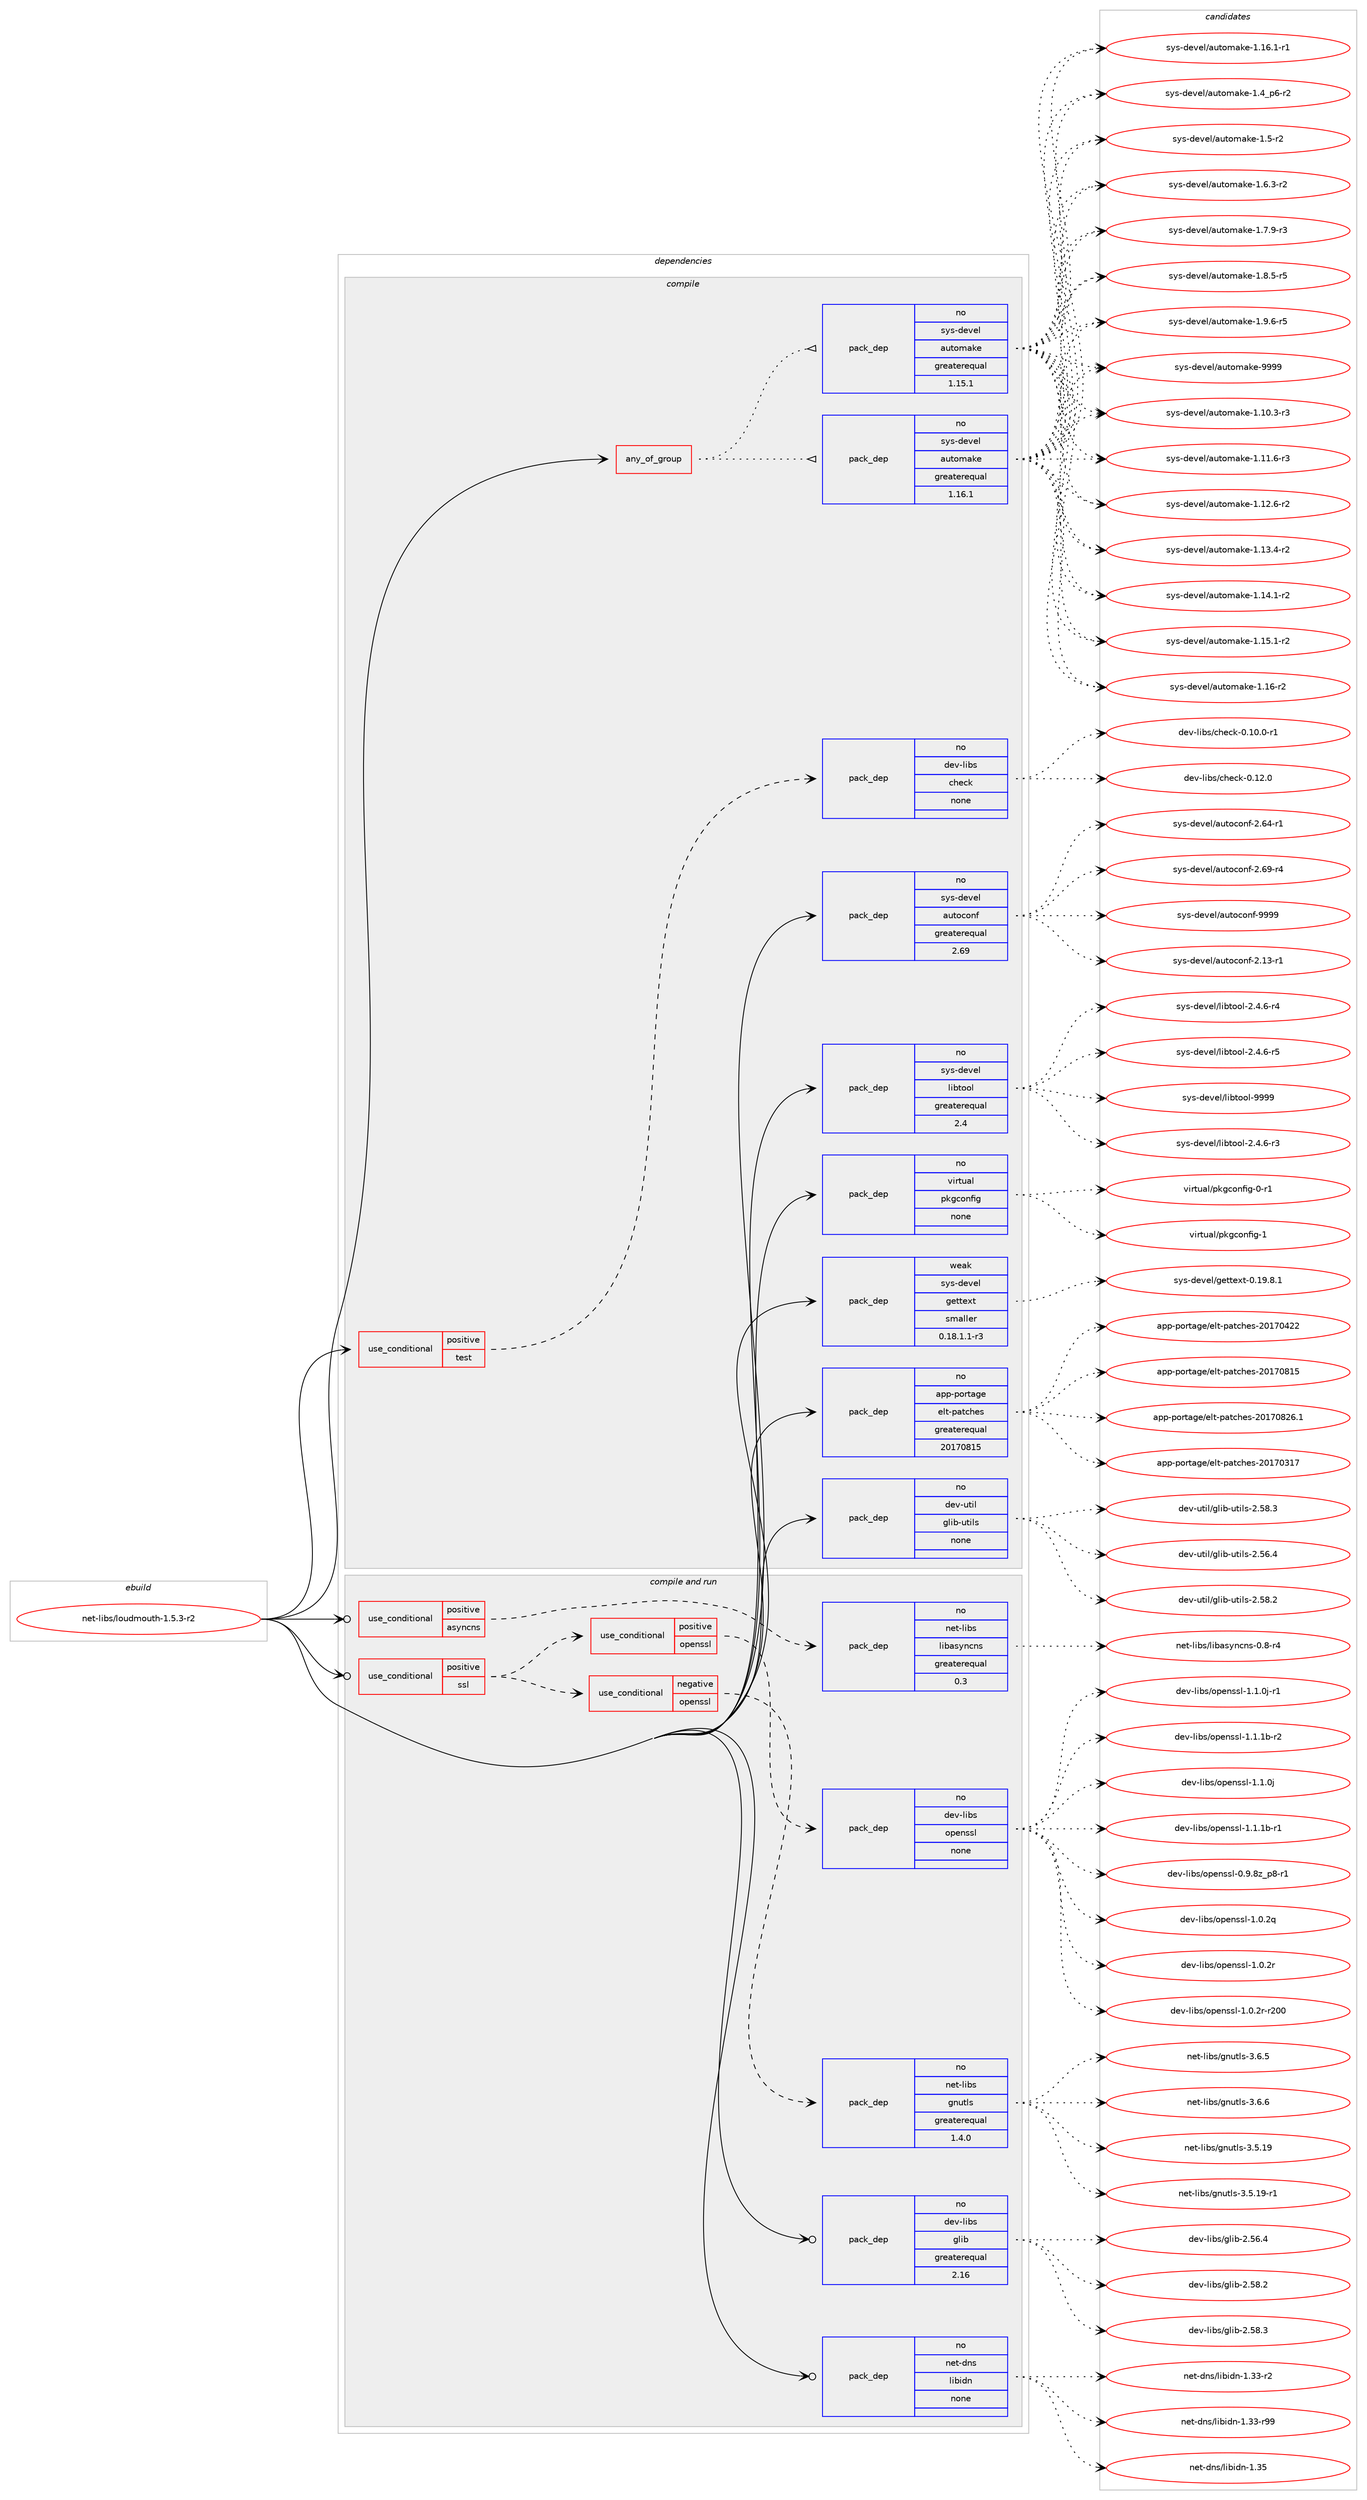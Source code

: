 digraph prolog {

# *************
# Graph options
# *************

newrank=true;
concentrate=true;
compound=true;
graph [rankdir=LR,fontname=Helvetica,fontsize=10,ranksep=1.5];#, ranksep=2.5, nodesep=0.2];
edge  [arrowhead=vee];
node  [fontname=Helvetica,fontsize=10];

# **********
# The ebuild
# **********

subgraph cluster_leftcol {
color=gray;
rank=same;
label=<<i>ebuild</i>>;
id [label="net-libs/loudmouth-1.5.3-r2", color=red, width=4, href="../net-libs/loudmouth-1.5.3-r2.svg"];
}

# ****************
# The dependencies
# ****************

subgraph cluster_midcol {
color=gray;
label=<<i>dependencies</i>>;
subgraph cluster_compile {
fillcolor="#eeeeee";
style=filled;
label=<<i>compile</i>>;
subgraph any52 {
dependency1474 [label=<<TABLE BORDER="0" CELLBORDER="1" CELLSPACING="0" CELLPADDING="4"><TR><TD CELLPADDING="10">any_of_group</TD></TR></TABLE>>, shape=none, color=red];subgraph pack1265 {
dependency1475 [label=<<TABLE BORDER="0" CELLBORDER="1" CELLSPACING="0" CELLPADDING="4" WIDTH="220"><TR><TD ROWSPAN="6" CELLPADDING="30">pack_dep</TD></TR><TR><TD WIDTH="110">no</TD></TR><TR><TD>sys-devel</TD></TR><TR><TD>automake</TD></TR><TR><TD>greaterequal</TD></TR><TR><TD>1.16.1</TD></TR></TABLE>>, shape=none, color=blue];
}
dependency1474:e -> dependency1475:w [weight=20,style="dotted",arrowhead="oinv"];
subgraph pack1266 {
dependency1476 [label=<<TABLE BORDER="0" CELLBORDER="1" CELLSPACING="0" CELLPADDING="4" WIDTH="220"><TR><TD ROWSPAN="6" CELLPADDING="30">pack_dep</TD></TR><TR><TD WIDTH="110">no</TD></TR><TR><TD>sys-devel</TD></TR><TR><TD>automake</TD></TR><TR><TD>greaterequal</TD></TR><TR><TD>1.15.1</TD></TR></TABLE>>, shape=none, color=blue];
}
dependency1474:e -> dependency1476:w [weight=20,style="dotted",arrowhead="oinv"];
}
id:e -> dependency1474:w [weight=20,style="solid",arrowhead="vee"];
subgraph cond156 {
dependency1477 [label=<<TABLE BORDER="0" CELLBORDER="1" CELLSPACING="0" CELLPADDING="4"><TR><TD ROWSPAN="3" CELLPADDING="10">use_conditional</TD></TR><TR><TD>positive</TD></TR><TR><TD>test</TD></TR></TABLE>>, shape=none, color=red];
subgraph pack1267 {
dependency1478 [label=<<TABLE BORDER="0" CELLBORDER="1" CELLSPACING="0" CELLPADDING="4" WIDTH="220"><TR><TD ROWSPAN="6" CELLPADDING="30">pack_dep</TD></TR><TR><TD WIDTH="110">no</TD></TR><TR><TD>dev-libs</TD></TR><TR><TD>check</TD></TR><TR><TD>none</TD></TR><TR><TD></TD></TR></TABLE>>, shape=none, color=blue];
}
dependency1477:e -> dependency1478:w [weight=20,style="dashed",arrowhead="vee"];
}
id:e -> dependency1477:w [weight=20,style="solid",arrowhead="vee"];
subgraph pack1268 {
dependency1479 [label=<<TABLE BORDER="0" CELLBORDER="1" CELLSPACING="0" CELLPADDING="4" WIDTH="220"><TR><TD ROWSPAN="6" CELLPADDING="30">pack_dep</TD></TR><TR><TD WIDTH="110">no</TD></TR><TR><TD>app-portage</TD></TR><TR><TD>elt-patches</TD></TR><TR><TD>greaterequal</TD></TR><TR><TD>20170815</TD></TR></TABLE>>, shape=none, color=blue];
}
id:e -> dependency1479:w [weight=20,style="solid",arrowhead="vee"];
subgraph pack1269 {
dependency1480 [label=<<TABLE BORDER="0" CELLBORDER="1" CELLSPACING="0" CELLPADDING="4" WIDTH="220"><TR><TD ROWSPAN="6" CELLPADDING="30">pack_dep</TD></TR><TR><TD WIDTH="110">no</TD></TR><TR><TD>dev-util</TD></TR><TR><TD>glib-utils</TD></TR><TR><TD>none</TD></TR><TR><TD></TD></TR></TABLE>>, shape=none, color=blue];
}
id:e -> dependency1480:w [weight=20,style="solid",arrowhead="vee"];
subgraph pack1270 {
dependency1481 [label=<<TABLE BORDER="0" CELLBORDER="1" CELLSPACING="0" CELLPADDING="4" WIDTH="220"><TR><TD ROWSPAN="6" CELLPADDING="30">pack_dep</TD></TR><TR><TD WIDTH="110">no</TD></TR><TR><TD>sys-devel</TD></TR><TR><TD>autoconf</TD></TR><TR><TD>greaterequal</TD></TR><TR><TD>2.69</TD></TR></TABLE>>, shape=none, color=blue];
}
id:e -> dependency1481:w [weight=20,style="solid",arrowhead="vee"];
subgraph pack1271 {
dependency1482 [label=<<TABLE BORDER="0" CELLBORDER="1" CELLSPACING="0" CELLPADDING="4" WIDTH="220"><TR><TD ROWSPAN="6" CELLPADDING="30">pack_dep</TD></TR><TR><TD WIDTH="110">no</TD></TR><TR><TD>sys-devel</TD></TR><TR><TD>libtool</TD></TR><TR><TD>greaterequal</TD></TR><TR><TD>2.4</TD></TR></TABLE>>, shape=none, color=blue];
}
id:e -> dependency1482:w [weight=20,style="solid",arrowhead="vee"];
subgraph pack1272 {
dependency1483 [label=<<TABLE BORDER="0" CELLBORDER="1" CELLSPACING="0" CELLPADDING="4" WIDTH="220"><TR><TD ROWSPAN="6" CELLPADDING="30">pack_dep</TD></TR><TR><TD WIDTH="110">no</TD></TR><TR><TD>virtual</TD></TR><TR><TD>pkgconfig</TD></TR><TR><TD>none</TD></TR><TR><TD></TD></TR></TABLE>>, shape=none, color=blue];
}
id:e -> dependency1483:w [weight=20,style="solid",arrowhead="vee"];
subgraph pack1273 {
dependency1484 [label=<<TABLE BORDER="0" CELLBORDER="1" CELLSPACING="0" CELLPADDING="4" WIDTH="220"><TR><TD ROWSPAN="6" CELLPADDING="30">pack_dep</TD></TR><TR><TD WIDTH="110">weak</TD></TR><TR><TD>sys-devel</TD></TR><TR><TD>gettext</TD></TR><TR><TD>smaller</TD></TR><TR><TD>0.18.1.1-r3</TD></TR></TABLE>>, shape=none, color=blue];
}
id:e -> dependency1484:w [weight=20,style="solid",arrowhead="vee"];
}
subgraph cluster_compileandrun {
fillcolor="#eeeeee";
style=filled;
label=<<i>compile and run</i>>;
subgraph cond157 {
dependency1485 [label=<<TABLE BORDER="0" CELLBORDER="1" CELLSPACING="0" CELLPADDING="4"><TR><TD ROWSPAN="3" CELLPADDING="10">use_conditional</TD></TR><TR><TD>positive</TD></TR><TR><TD>asyncns</TD></TR></TABLE>>, shape=none, color=red];
subgraph pack1274 {
dependency1486 [label=<<TABLE BORDER="0" CELLBORDER="1" CELLSPACING="0" CELLPADDING="4" WIDTH="220"><TR><TD ROWSPAN="6" CELLPADDING="30">pack_dep</TD></TR><TR><TD WIDTH="110">no</TD></TR><TR><TD>net-libs</TD></TR><TR><TD>libasyncns</TD></TR><TR><TD>greaterequal</TD></TR><TR><TD>0.3</TD></TR></TABLE>>, shape=none, color=blue];
}
dependency1485:e -> dependency1486:w [weight=20,style="dashed",arrowhead="vee"];
}
id:e -> dependency1485:w [weight=20,style="solid",arrowhead="odotvee"];
subgraph cond158 {
dependency1487 [label=<<TABLE BORDER="0" CELLBORDER="1" CELLSPACING="0" CELLPADDING="4"><TR><TD ROWSPAN="3" CELLPADDING="10">use_conditional</TD></TR><TR><TD>positive</TD></TR><TR><TD>ssl</TD></TR></TABLE>>, shape=none, color=red];
subgraph cond159 {
dependency1488 [label=<<TABLE BORDER="0" CELLBORDER="1" CELLSPACING="0" CELLPADDING="4"><TR><TD ROWSPAN="3" CELLPADDING="10">use_conditional</TD></TR><TR><TD>negative</TD></TR><TR><TD>openssl</TD></TR></TABLE>>, shape=none, color=red];
subgraph pack1275 {
dependency1489 [label=<<TABLE BORDER="0" CELLBORDER="1" CELLSPACING="0" CELLPADDING="4" WIDTH="220"><TR><TD ROWSPAN="6" CELLPADDING="30">pack_dep</TD></TR><TR><TD WIDTH="110">no</TD></TR><TR><TD>net-libs</TD></TR><TR><TD>gnutls</TD></TR><TR><TD>greaterequal</TD></TR><TR><TD>1.4.0</TD></TR></TABLE>>, shape=none, color=blue];
}
dependency1488:e -> dependency1489:w [weight=20,style="dashed",arrowhead="vee"];
}
dependency1487:e -> dependency1488:w [weight=20,style="dashed",arrowhead="vee"];
subgraph cond160 {
dependency1490 [label=<<TABLE BORDER="0" CELLBORDER="1" CELLSPACING="0" CELLPADDING="4"><TR><TD ROWSPAN="3" CELLPADDING="10">use_conditional</TD></TR><TR><TD>positive</TD></TR><TR><TD>openssl</TD></TR></TABLE>>, shape=none, color=red];
subgraph pack1276 {
dependency1491 [label=<<TABLE BORDER="0" CELLBORDER="1" CELLSPACING="0" CELLPADDING="4" WIDTH="220"><TR><TD ROWSPAN="6" CELLPADDING="30">pack_dep</TD></TR><TR><TD WIDTH="110">no</TD></TR><TR><TD>dev-libs</TD></TR><TR><TD>openssl</TD></TR><TR><TD>none</TD></TR><TR><TD></TD></TR></TABLE>>, shape=none, color=blue];
}
dependency1490:e -> dependency1491:w [weight=20,style="dashed",arrowhead="vee"];
}
dependency1487:e -> dependency1490:w [weight=20,style="dashed",arrowhead="vee"];
}
id:e -> dependency1487:w [weight=20,style="solid",arrowhead="odotvee"];
subgraph pack1277 {
dependency1492 [label=<<TABLE BORDER="0" CELLBORDER="1" CELLSPACING="0" CELLPADDING="4" WIDTH="220"><TR><TD ROWSPAN="6" CELLPADDING="30">pack_dep</TD></TR><TR><TD WIDTH="110">no</TD></TR><TR><TD>dev-libs</TD></TR><TR><TD>glib</TD></TR><TR><TD>greaterequal</TD></TR><TR><TD>2.16</TD></TR></TABLE>>, shape=none, color=blue];
}
id:e -> dependency1492:w [weight=20,style="solid",arrowhead="odotvee"];
subgraph pack1278 {
dependency1493 [label=<<TABLE BORDER="0" CELLBORDER="1" CELLSPACING="0" CELLPADDING="4" WIDTH="220"><TR><TD ROWSPAN="6" CELLPADDING="30">pack_dep</TD></TR><TR><TD WIDTH="110">no</TD></TR><TR><TD>net-dns</TD></TR><TR><TD>libidn</TD></TR><TR><TD>none</TD></TR><TR><TD></TD></TR></TABLE>>, shape=none, color=blue];
}
id:e -> dependency1493:w [weight=20,style="solid",arrowhead="odotvee"];
}
subgraph cluster_run {
fillcolor="#eeeeee";
style=filled;
label=<<i>run</i>>;
}
}

# **************
# The candidates
# **************

subgraph cluster_choices {
rank=same;
color=gray;
label=<<i>candidates</i>>;

subgraph choice1265 {
color=black;
nodesep=1;
choice11512111545100101118101108479711711611110997107101454946494846514511451 [label="sys-devel/automake-1.10.3-r3", color=red, width=4,href="../sys-devel/automake-1.10.3-r3.svg"];
choice11512111545100101118101108479711711611110997107101454946494946544511451 [label="sys-devel/automake-1.11.6-r3", color=red, width=4,href="../sys-devel/automake-1.11.6-r3.svg"];
choice11512111545100101118101108479711711611110997107101454946495046544511450 [label="sys-devel/automake-1.12.6-r2", color=red, width=4,href="../sys-devel/automake-1.12.6-r2.svg"];
choice11512111545100101118101108479711711611110997107101454946495146524511450 [label="sys-devel/automake-1.13.4-r2", color=red, width=4,href="../sys-devel/automake-1.13.4-r2.svg"];
choice11512111545100101118101108479711711611110997107101454946495246494511450 [label="sys-devel/automake-1.14.1-r2", color=red, width=4,href="../sys-devel/automake-1.14.1-r2.svg"];
choice11512111545100101118101108479711711611110997107101454946495346494511450 [label="sys-devel/automake-1.15.1-r2", color=red, width=4,href="../sys-devel/automake-1.15.1-r2.svg"];
choice1151211154510010111810110847971171161111099710710145494649544511450 [label="sys-devel/automake-1.16-r2", color=red, width=4,href="../sys-devel/automake-1.16-r2.svg"];
choice11512111545100101118101108479711711611110997107101454946495446494511449 [label="sys-devel/automake-1.16.1-r1", color=red, width=4,href="../sys-devel/automake-1.16.1-r1.svg"];
choice115121115451001011181011084797117116111109971071014549465295112544511450 [label="sys-devel/automake-1.4_p6-r2", color=red, width=4,href="../sys-devel/automake-1.4_p6-r2.svg"];
choice11512111545100101118101108479711711611110997107101454946534511450 [label="sys-devel/automake-1.5-r2", color=red, width=4,href="../sys-devel/automake-1.5-r2.svg"];
choice115121115451001011181011084797117116111109971071014549465446514511450 [label="sys-devel/automake-1.6.3-r2", color=red, width=4,href="../sys-devel/automake-1.6.3-r2.svg"];
choice115121115451001011181011084797117116111109971071014549465546574511451 [label="sys-devel/automake-1.7.9-r3", color=red, width=4,href="../sys-devel/automake-1.7.9-r3.svg"];
choice115121115451001011181011084797117116111109971071014549465646534511453 [label="sys-devel/automake-1.8.5-r5", color=red, width=4,href="../sys-devel/automake-1.8.5-r5.svg"];
choice115121115451001011181011084797117116111109971071014549465746544511453 [label="sys-devel/automake-1.9.6-r5", color=red, width=4,href="../sys-devel/automake-1.9.6-r5.svg"];
choice115121115451001011181011084797117116111109971071014557575757 [label="sys-devel/automake-9999", color=red, width=4,href="../sys-devel/automake-9999.svg"];
dependency1475:e -> choice11512111545100101118101108479711711611110997107101454946494846514511451:w [style=dotted,weight="100"];
dependency1475:e -> choice11512111545100101118101108479711711611110997107101454946494946544511451:w [style=dotted,weight="100"];
dependency1475:e -> choice11512111545100101118101108479711711611110997107101454946495046544511450:w [style=dotted,weight="100"];
dependency1475:e -> choice11512111545100101118101108479711711611110997107101454946495146524511450:w [style=dotted,weight="100"];
dependency1475:e -> choice11512111545100101118101108479711711611110997107101454946495246494511450:w [style=dotted,weight="100"];
dependency1475:e -> choice11512111545100101118101108479711711611110997107101454946495346494511450:w [style=dotted,weight="100"];
dependency1475:e -> choice1151211154510010111810110847971171161111099710710145494649544511450:w [style=dotted,weight="100"];
dependency1475:e -> choice11512111545100101118101108479711711611110997107101454946495446494511449:w [style=dotted,weight="100"];
dependency1475:e -> choice115121115451001011181011084797117116111109971071014549465295112544511450:w [style=dotted,weight="100"];
dependency1475:e -> choice11512111545100101118101108479711711611110997107101454946534511450:w [style=dotted,weight="100"];
dependency1475:e -> choice115121115451001011181011084797117116111109971071014549465446514511450:w [style=dotted,weight="100"];
dependency1475:e -> choice115121115451001011181011084797117116111109971071014549465546574511451:w [style=dotted,weight="100"];
dependency1475:e -> choice115121115451001011181011084797117116111109971071014549465646534511453:w [style=dotted,weight="100"];
dependency1475:e -> choice115121115451001011181011084797117116111109971071014549465746544511453:w [style=dotted,weight="100"];
dependency1475:e -> choice115121115451001011181011084797117116111109971071014557575757:w [style=dotted,weight="100"];
}
subgraph choice1266 {
color=black;
nodesep=1;
choice11512111545100101118101108479711711611110997107101454946494846514511451 [label="sys-devel/automake-1.10.3-r3", color=red, width=4,href="../sys-devel/automake-1.10.3-r3.svg"];
choice11512111545100101118101108479711711611110997107101454946494946544511451 [label="sys-devel/automake-1.11.6-r3", color=red, width=4,href="../sys-devel/automake-1.11.6-r3.svg"];
choice11512111545100101118101108479711711611110997107101454946495046544511450 [label="sys-devel/automake-1.12.6-r2", color=red, width=4,href="../sys-devel/automake-1.12.6-r2.svg"];
choice11512111545100101118101108479711711611110997107101454946495146524511450 [label="sys-devel/automake-1.13.4-r2", color=red, width=4,href="../sys-devel/automake-1.13.4-r2.svg"];
choice11512111545100101118101108479711711611110997107101454946495246494511450 [label="sys-devel/automake-1.14.1-r2", color=red, width=4,href="../sys-devel/automake-1.14.1-r2.svg"];
choice11512111545100101118101108479711711611110997107101454946495346494511450 [label="sys-devel/automake-1.15.1-r2", color=red, width=4,href="../sys-devel/automake-1.15.1-r2.svg"];
choice1151211154510010111810110847971171161111099710710145494649544511450 [label="sys-devel/automake-1.16-r2", color=red, width=4,href="../sys-devel/automake-1.16-r2.svg"];
choice11512111545100101118101108479711711611110997107101454946495446494511449 [label="sys-devel/automake-1.16.1-r1", color=red, width=4,href="../sys-devel/automake-1.16.1-r1.svg"];
choice115121115451001011181011084797117116111109971071014549465295112544511450 [label="sys-devel/automake-1.4_p6-r2", color=red, width=4,href="../sys-devel/automake-1.4_p6-r2.svg"];
choice11512111545100101118101108479711711611110997107101454946534511450 [label="sys-devel/automake-1.5-r2", color=red, width=4,href="../sys-devel/automake-1.5-r2.svg"];
choice115121115451001011181011084797117116111109971071014549465446514511450 [label="sys-devel/automake-1.6.3-r2", color=red, width=4,href="../sys-devel/automake-1.6.3-r2.svg"];
choice115121115451001011181011084797117116111109971071014549465546574511451 [label="sys-devel/automake-1.7.9-r3", color=red, width=4,href="../sys-devel/automake-1.7.9-r3.svg"];
choice115121115451001011181011084797117116111109971071014549465646534511453 [label="sys-devel/automake-1.8.5-r5", color=red, width=4,href="../sys-devel/automake-1.8.5-r5.svg"];
choice115121115451001011181011084797117116111109971071014549465746544511453 [label="sys-devel/automake-1.9.6-r5", color=red, width=4,href="../sys-devel/automake-1.9.6-r5.svg"];
choice115121115451001011181011084797117116111109971071014557575757 [label="sys-devel/automake-9999", color=red, width=4,href="../sys-devel/automake-9999.svg"];
dependency1476:e -> choice11512111545100101118101108479711711611110997107101454946494846514511451:w [style=dotted,weight="100"];
dependency1476:e -> choice11512111545100101118101108479711711611110997107101454946494946544511451:w [style=dotted,weight="100"];
dependency1476:e -> choice11512111545100101118101108479711711611110997107101454946495046544511450:w [style=dotted,weight="100"];
dependency1476:e -> choice11512111545100101118101108479711711611110997107101454946495146524511450:w [style=dotted,weight="100"];
dependency1476:e -> choice11512111545100101118101108479711711611110997107101454946495246494511450:w [style=dotted,weight="100"];
dependency1476:e -> choice11512111545100101118101108479711711611110997107101454946495346494511450:w [style=dotted,weight="100"];
dependency1476:e -> choice1151211154510010111810110847971171161111099710710145494649544511450:w [style=dotted,weight="100"];
dependency1476:e -> choice11512111545100101118101108479711711611110997107101454946495446494511449:w [style=dotted,weight="100"];
dependency1476:e -> choice115121115451001011181011084797117116111109971071014549465295112544511450:w [style=dotted,weight="100"];
dependency1476:e -> choice11512111545100101118101108479711711611110997107101454946534511450:w [style=dotted,weight="100"];
dependency1476:e -> choice115121115451001011181011084797117116111109971071014549465446514511450:w [style=dotted,weight="100"];
dependency1476:e -> choice115121115451001011181011084797117116111109971071014549465546574511451:w [style=dotted,weight="100"];
dependency1476:e -> choice115121115451001011181011084797117116111109971071014549465646534511453:w [style=dotted,weight="100"];
dependency1476:e -> choice115121115451001011181011084797117116111109971071014549465746544511453:w [style=dotted,weight="100"];
dependency1476:e -> choice115121115451001011181011084797117116111109971071014557575757:w [style=dotted,weight="100"];
}
subgraph choice1267 {
color=black;
nodesep=1;
choice1001011184510810598115479910410199107454846494846484511449 [label="dev-libs/check-0.10.0-r1", color=red, width=4,href="../dev-libs/check-0.10.0-r1.svg"];
choice100101118451081059811547991041019910745484649504648 [label="dev-libs/check-0.12.0", color=red, width=4,href="../dev-libs/check-0.12.0.svg"];
dependency1478:e -> choice1001011184510810598115479910410199107454846494846484511449:w [style=dotted,weight="100"];
dependency1478:e -> choice100101118451081059811547991041019910745484649504648:w [style=dotted,weight="100"];
}
subgraph choice1268 {
color=black;
nodesep=1;
choice97112112451121111141169710310147101108116451129711699104101115455048495548514955 [label="app-portage/elt-patches-20170317", color=red, width=4,href="../app-portage/elt-patches-20170317.svg"];
choice97112112451121111141169710310147101108116451129711699104101115455048495548525050 [label="app-portage/elt-patches-20170422", color=red, width=4,href="../app-portage/elt-patches-20170422.svg"];
choice97112112451121111141169710310147101108116451129711699104101115455048495548564953 [label="app-portage/elt-patches-20170815", color=red, width=4,href="../app-portage/elt-patches-20170815.svg"];
choice971121124511211111411697103101471011081164511297116991041011154550484955485650544649 [label="app-portage/elt-patches-20170826.1", color=red, width=4,href="../app-portage/elt-patches-20170826.1.svg"];
dependency1479:e -> choice97112112451121111141169710310147101108116451129711699104101115455048495548514955:w [style=dotted,weight="100"];
dependency1479:e -> choice97112112451121111141169710310147101108116451129711699104101115455048495548525050:w [style=dotted,weight="100"];
dependency1479:e -> choice97112112451121111141169710310147101108116451129711699104101115455048495548564953:w [style=dotted,weight="100"];
dependency1479:e -> choice971121124511211111411697103101471011081164511297116991041011154550484955485650544649:w [style=dotted,weight="100"];
}
subgraph choice1269 {
color=black;
nodesep=1;
choice1001011184511711610510847103108105984511711610510811545504653544652 [label="dev-util/glib-utils-2.56.4", color=red, width=4,href="../dev-util/glib-utils-2.56.4.svg"];
choice1001011184511711610510847103108105984511711610510811545504653564650 [label="dev-util/glib-utils-2.58.2", color=red, width=4,href="../dev-util/glib-utils-2.58.2.svg"];
choice1001011184511711610510847103108105984511711610510811545504653564651 [label="dev-util/glib-utils-2.58.3", color=red, width=4,href="../dev-util/glib-utils-2.58.3.svg"];
dependency1480:e -> choice1001011184511711610510847103108105984511711610510811545504653544652:w [style=dotted,weight="100"];
dependency1480:e -> choice1001011184511711610510847103108105984511711610510811545504653564650:w [style=dotted,weight="100"];
dependency1480:e -> choice1001011184511711610510847103108105984511711610510811545504653564651:w [style=dotted,weight="100"];
}
subgraph choice1270 {
color=black;
nodesep=1;
choice1151211154510010111810110847971171161119911111010245504649514511449 [label="sys-devel/autoconf-2.13-r1", color=red, width=4,href="../sys-devel/autoconf-2.13-r1.svg"];
choice1151211154510010111810110847971171161119911111010245504654524511449 [label="sys-devel/autoconf-2.64-r1", color=red, width=4,href="../sys-devel/autoconf-2.64-r1.svg"];
choice1151211154510010111810110847971171161119911111010245504654574511452 [label="sys-devel/autoconf-2.69-r4", color=red, width=4,href="../sys-devel/autoconf-2.69-r4.svg"];
choice115121115451001011181011084797117116111991111101024557575757 [label="sys-devel/autoconf-9999", color=red, width=4,href="../sys-devel/autoconf-9999.svg"];
dependency1481:e -> choice1151211154510010111810110847971171161119911111010245504649514511449:w [style=dotted,weight="100"];
dependency1481:e -> choice1151211154510010111810110847971171161119911111010245504654524511449:w [style=dotted,weight="100"];
dependency1481:e -> choice1151211154510010111810110847971171161119911111010245504654574511452:w [style=dotted,weight="100"];
dependency1481:e -> choice115121115451001011181011084797117116111991111101024557575757:w [style=dotted,weight="100"];
}
subgraph choice1271 {
color=black;
nodesep=1;
choice1151211154510010111810110847108105981161111111084550465246544511451 [label="sys-devel/libtool-2.4.6-r3", color=red, width=4,href="../sys-devel/libtool-2.4.6-r3.svg"];
choice1151211154510010111810110847108105981161111111084550465246544511452 [label="sys-devel/libtool-2.4.6-r4", color=red, width=4,href="../sys-devel/libtool-2.4.6-r4.svg"];
choice1151211154510010111810110847108105981161111111084550465246544511453 [label="sys-devel/libtool-2.4.6-r5", color=red, width=4,href="../sys-devel/libtool-2.4.6-r5.svg"];
choice1151211154510010111810110847108105981161111111084557575757 [label="sys-devel/libtool-9999", color=red, width=4,href="../sys-devel/libtool-9999.svg"];
dependency1482:e -> choice1151211154510010111810110847108105981161111111084550465246544511451:w [style=dotted,weight="100"];
dependency1482:e -> choice1151211154510010111810110847108105981161111111084550465246544511452:w [style=dotted,weight="100"];
dependency1482:e -> choice1151211154510010111810110847108105981161111111084550465246544511453:w [style=dotted,weight="100"];
dependency1482:e -> choice1151211154510010111810110847108105981161111111084557575757:w [style=dotted,weight="100"];
}
subgraph choice1272 {
color=black;
nodesep=1;
choice11810511411611797108471121071039911111010210510345484511449 [label="virtual/pkgconfig-0-r1", color=red, width=4,href="../virtual/pkgconfig-0-r1.svg"];
choice1181051141161179710847112107103991111101021051034549 [label="virtual/pkgconfig-1", color=red, width=4,href="../virtual/pkgconfig-1.svg"];
dependency1483:e -> choice11810511411611797108471121071039911111010210510345484511449:w [style=dotted,weight="100"];
dependency1483:e -> choice1181051141161179710847112107103991111101021051034549:w [style=dotted,weight="100"];
}
subgraph choice1273 {
color=black;
nodesep=1;
choice1151211154510010111810110847103101116116101120116454846495746564649 [label="sys-devel/gettext-0.19.8.1", color=red, width=4,href="../sys-devel/gettext-0.19.8.1.svg"];
dependency1484:e -> choice1151211154510010111810110847103101116116101120116454846495746564649:w [style=dotted,weight="100"];
}
subgraph choice1274 {
color=black;
nodesep=1;
choice110101116451081059811547108105989711512111099110115454846564511452 [label="net-libs/libasyncns-0.8-r4", color=red, width=4,href="../net-libs/libasyncns-0.8-r4.svg"];
dependency1486:e -> choice110101116451081059811547108105989711512111099110115454846564511452:w [style=dotted,weight="100"];
}
subgraph choice1275 {
color=black;
nodesep=1;
choice11010111645108105981154710311011711610811545514653464957 [label="net-libs/gnutls-3.5.19", color=red, width=4,href="../net-libs/gnutls-3.5.19.svg"];
choice110101116451081059811547103110117116108115455146534649574511449 [label="net-libs/gnutls-3.5.19-r1", color=red, width=4,href="../net-libs/gnutls-3.5.19-r1.svg"];
choice110101116451081059811547103110117116108115455146544653 [label="net-libs/gnutls-3.6.5", color=red, width=4,href="../net-libs/gnutls-3.6.5.svg"];
choice110101116451081059811547103110117116108115455146544654 [label="net-libs/gnutls-3.6.6", color=red, width=4,href="../net-libs/gnutls-3.6.6.svg"];
dependency1489:e -> choice11010111645108105981154710311011711610811545514653464957:w [style=dotted,weight="100"];
dependency1489:e -> choice110101116451081059811547103110117116108115455146534649574511449:w [style=dotted,weight="100"];
dependency1489:e -> choice110101116451081059811547103110117116108115455146544653:w [style=dotted,weight="100"];
dependency1489:e -> choice110101116451081059811547103110117116108115455146544654:w [style=dotted,weight="100"];
}
subgraph choice1276 {
color=black;
nodesep=1;
choice100101118451081059811547111112101110115115108454946494648106 [label="dev-libs/openssl-1.1.0j", color=red, width=4,href="../dev-libs/openssl-1.1.0j.svg"];
choice100101118451081059811547111112101110115115108454946494649984511449 [label="dev-libs/openssl-1.1.1b-r1", color=red, width=4,href="../dev-libs/openssl-1.1.1b-r1.svg"];
choice10010111845108105981154711111210111011511510845484657465612295112564511449 [label="dev-libs/openssl-0.9.8z_p8-r1", color=red, width=4,href="../dev-libs/openssl-0.9.8z_p8-r1.svg"];
choice100101118451081059811547111112101110115115108454946484650113 [label="dev-libs/openssl-1.0.2q", color=red, width=4,href="../dev-libs/openssl-1.0.2q.svg"];
choice100101118451081059811547111112101110115115108454946484650114 [label="dev-libs/openssl-1.0.2r", color=red, width=4,href="../dev-libs/openssl-1.0.2r.svg"];
choice10010111845108105981154711111210111011511510845494648465011445114504848 [label="dev-libs/openssl-1.0.2r-r200", color=red, width=4,href="../dev-libs/openssl-1.0.2r-r200.svg"];
choice1001011184510810598115471111121011101151151084549464946481064511449 [label="dev-libs/openssl-1.1.0j-r1", color=red, width=4,href="../dev-libs/openssl-1.1.0j-r1.svg"];
choice100101118451081059811547111112101110115115108454946494649984511450 [label="dev-libs/openssl-1.1.1b-r2", color=red, width=4,href="../dev-libs/openssl-1.1.1b-r2.svg"];
dependency1491:e -> choice100101118451081059811547111112101110115115108454946494648106:w [style=dotted,weight="100"];
dependency1491:e -> choice100101118451081059811547111112101110115115108454946494649984511449:w [style=dotted,weight="100"];
dependency1491:e -> choice10010111845108105981154711111210111011511510845484657465612295112564511449:w [style=dotted,weight="100"];
dependency1491:e -> choice100101118451081059811547111112101110115115108454946484650113:w [style=dotted,weight="100"];
dependency1491:e -> choice100101118451081059811547111112101110115115108454946484650114:w [style=dotted,weight="100"];
dependency1491:e -> choice10010111845108105981154711111210111011511510845494648465011445114504848:w [style=dotted,weight="100"];
dependency1491:e -> choice1001011184510810598115471111121011101151151084549464946481064511449:w [style=dotted,weight="100"];
dependency1491:e -> choice100101118451081059811547111112101110115115108454946494649984511450:w [style=dotted,weight="100"];
}
subgraph choice1277 {
color=black;
nodesep=1;
choice1001011184510810598115471031081059845504653544652 [label="dev-libs/glib-2.56.4", color=red, width=4,href="../dev-libs/glib-2.56.4.svg"];
choice1001011184510810598115471031081059845504653564650 [label="dev-libs/glib-2.58.2", color=red, width=4,href="../dev-libs/glib-2.58.2.svg"];
choice1001011184510810598115471031081059845504653564651 [label="dev-libs/glib-2.58.3", color=red, width=4,href="../dev-libs/glib-2.58.3.svg"];
dependency1492:e -> choice1001011184510810598115471031081059845504653544652:w [style=dotted,weight="100"];
dependency1492:e -> choice1001011184510810598115471031081059845504653564650:w [style=dotted,weight="100"];
dependency1492:e -> choice1001011184510810598115471031081059845504653564651:w [style=dotted,weight="100"];
}
subgraph choice1278 {
color=black;
nodesep=1;
choice11010111645100110115471081059810510011045494651514511450 [label="net-dns/libidn-1.33-r2", color=red, width=4,href="../net-dns/libidn-1.33-r2.svg"];
choice1101011164510011011547108105981051001104549465151451145757 [label="net-dns/libidn-1.33-r99", color=red, width=4,href="../net-dns/libidn-1.33-r99.svg"];
choice1101011164510011011547108105981051001104549465153 [label="net-dns/libidn-1.35", color=red, width=4,href="../net-dns/libidn-1.35.svg"];
dependency1493:e -> choice11010111645100110115471081059810510011045494651514511450:w [style=dotted,weight="100"];
dependency1493:e -> choice1101011164510011011547108105981051001104549465151451145757:w [style=dotted,weight="100"];
dependency1493:e -> choice1101011164510011011547108105981051001104549465153:w [style=dotted,weight="100"];
}
}

}
